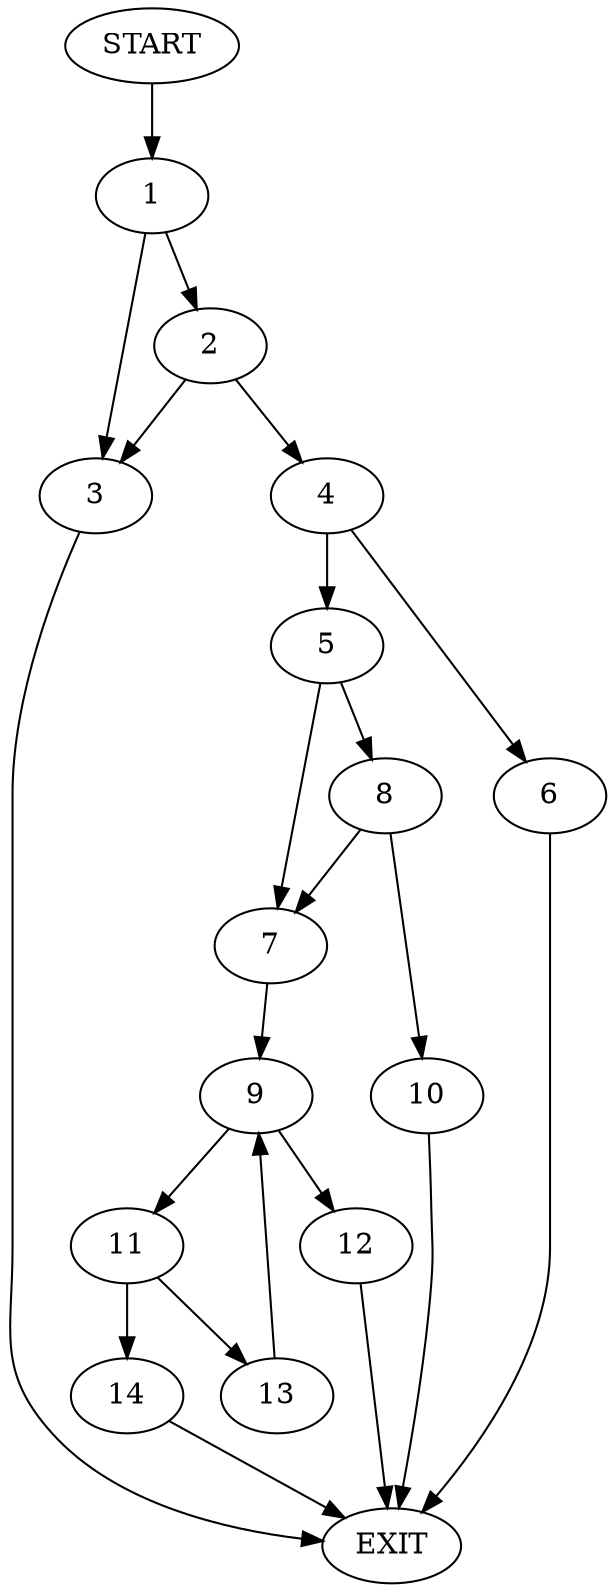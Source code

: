 digraph {
0 [label="START"]
15 [label="EXIT"]
0 -> 1
1 -> 2
1 -> 3
2 -> 4
2 -> 3
3 -> 15
4 -> 5
4 -> 6
6 -> 15
5 -> 7
5 -> 8
7 -> 9
8 -> 7
8 -> 10
10 -> 15
9 -> 11
9 -> 12
11 -> 13
11 -> 14
12 -> 15
13 -> 9
14 -> 15
}
